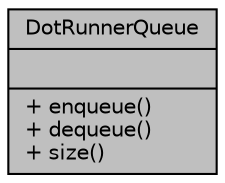 digraph "DotRunnerQueue"
{
 // LATEX_PDF_SIZE
  edge [fontname="Helvetica",fontsize="10",labelfontname="Helvetica",labelfontsize="10"];
  node [fontname="Helvetica",fontsize="10",shape=record];
  Node1 [label="{DotRunnerQueue\n||+ enqueue()\l+ dequeue()\l+ size()\l}",height=0.2,width=0.4,color="black", fillcolor="grey75", style="filled", fontcolor="black",tooltip=" "];
}
